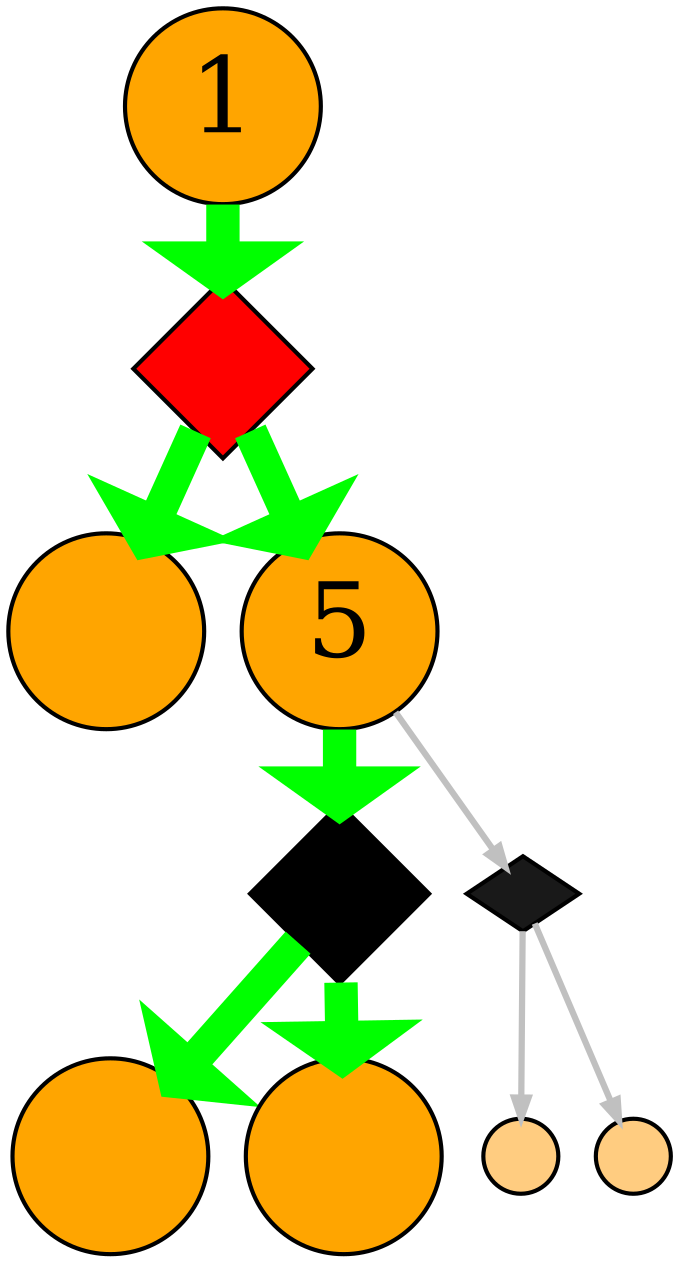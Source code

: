#CREATED_BY maxTraffic.cpp v.  Thu Aug  1 15:20:02 EDT 2013 
#Input DAG file  (argv[1]) =/home/cynthia/Local/GeoFold/tmp/2b3p/2b3p_1.dag.out
#Minimum traffic to show (argv[2]) =0.1
#No output URL file 
#starting maxTraffic algorithm...
#number of nodes in maxTraffic: 7
#Traffic cutoff used: 0.1
digraph FILENAME
{
size="15, 25"n1 [label="1", fillcolor="orange", style="bold, filled",  shape=circle, height=1.3, fontsize=50, URL="../isegment.cgi?iseg=n1&dag=2b3p/2b3p_1.dag.out&"];
tp796 [label="", fillcolor="red", style="bold, filled",  shape=diamond, height=1.2, width=1.2, fontsize=20, URL="../isegment.cgi?iseg=tp796&dag=2b3p/2b3p_1.dag.out&"];
n1 -> tp796[style="setlinewidth(16)", color=green, weight="60"];
tp796 [label="", fillcolor="red", style="bold, filled", shape=diamond, height=1.2, width=1.2, fontsize=20, URL="../isegment.cgi?iseg=tp796&dag=2b3p/2b3p_1.dag.out&"];
n2 [label="", fillcolor="orange", style="bold, filled",  shape=circle, height=1.3, fontsize=20, URL="../isegment.cgi?iseg=n2&dag=2b3p/2b3p_1.dag.out&"];
tp796 -> n2[style="setlinewidth(16)", color=green, weight="60"];
tp796 [label="", fillcolor="red", style="bold, filled", shape=diamond, height=1.2, width=1.2, fontsize=20, URL="../isegment.cgi?iseg=tp796&dag=2b3p/2b3p_1.dag.out&"];
n5 [label="", fillcolor="orange", style="bold, filled",  shape=circle, height=1.3, fontsize=20, URL="../isegment.cgi?iseg=n5&dag=2b3p/2b3p_1.dag.out&"];
tp796 -> n5[style="setlinewidth(16)", color=green, weight="60"];
n5 [label="5", fillcolor="orange", style="bold, filled",  shape=circle, height=1.3, fontsize=50, URL="../isegment.cgi?iseg=n5&dag=2b3p/2b3p_1.dag.out&"];
th130 [label="", fillcolor="red", style="bold, filled",  shape=diamond, height=1.2, width=1.2, fontsize=20, URL="../isegment.cgi?iseg=th130&dag=2b3p/2b3p_1.dag.out&"];
n5 -> th130[style="setlinewidth(16)", color=green, weight="60"];
th130 [label="", fillcolor="black", style="bold, filled", shape=diamond, height=1.2, width=1.2, fontsize=20, URL="../isegment.cgi?iseg=th130&dag=2b3p/2b3p_1.dag.out&"];
n6 [label="", fillcolor="orange", style="bold, filled",  shape=circle, height=1.3, fontsize=20, URL="../isegment.cgi?iseg=n6&dag=2b3p/2b3p_1.dag.out&"];
th130 -> n6[style="setlinewidth(16)", color=green, weight="60"];
th130 [label="", fillcolor="black", style="bold, filled", shape=diamond, height=1.2, width=1.2, fontsize=20, URL="../isegment.cgi?iseg=th130&dag=2b3p/2b3p_1.dag.out&"];
n163 [label="", fillcolor="orange", style="bold, filled",  shape=circle, height=1.3, fontsize=20, URL="../isegment.cgi?iseg=n163&dag=2b3p/2b3p_1.dag.out&"];
th130 -> n163[style="setlinewidth(16)", color=green, weight="60"];
n5 [label="5", fillcolor="orange", style="bold, filled",  shape=circle, height=1.3, fontsize=50, URL="../isegment.cgi?iseg=n5&dag=2b3p/2b3p_1.dag.out&"];
th277 [label="", fillcolor=".0 .5 1.0",  shape=diamond, style="bold, filled", 
 URL="../isegment.cgi?iseg=th277&dag=2b3p/2b3p_1.dag.out&"];
n5 -> th277
[style="setlinewidth(3)", color=gray, weight="10"];
th277 [label="", fillcolor="0.0 0.0 0.1",  shape=diamond, style="bold, filled", 
 URL="../isegment.cgi?iseg=th277&dag=2b3p/2b3p_1.dag.out&"];
n166 [label="", fillcolor=".1 .5 1.0",  shape=circle, style="bold, filled", 
 URL="../isegment.cgi?iseg=n166&dag=2b3p/2b3p_1.dag.out&"];
th277 -> n166
[style="setlinewidth(3)", color=gray, weight="10"];
th277 [label="", fillcolor="0.0 0.0 0.1",  shape=diamond, style="bold, filled", 
 URL="../isegment.cgi?iseg=th277&dag=2b3p/2b3p_1.dag.out&"];
n272 [label="", fillcolor=".1 .5 1.0",  shape=circle, style="bold, filled", 
 URL="../isegment.cgi?iseg=n272&dag=2b3p/2b3p_1.dag.out&"];
th277 -> n272
[style="setlinewidth(3)", color=gray, weight="10"];
}
